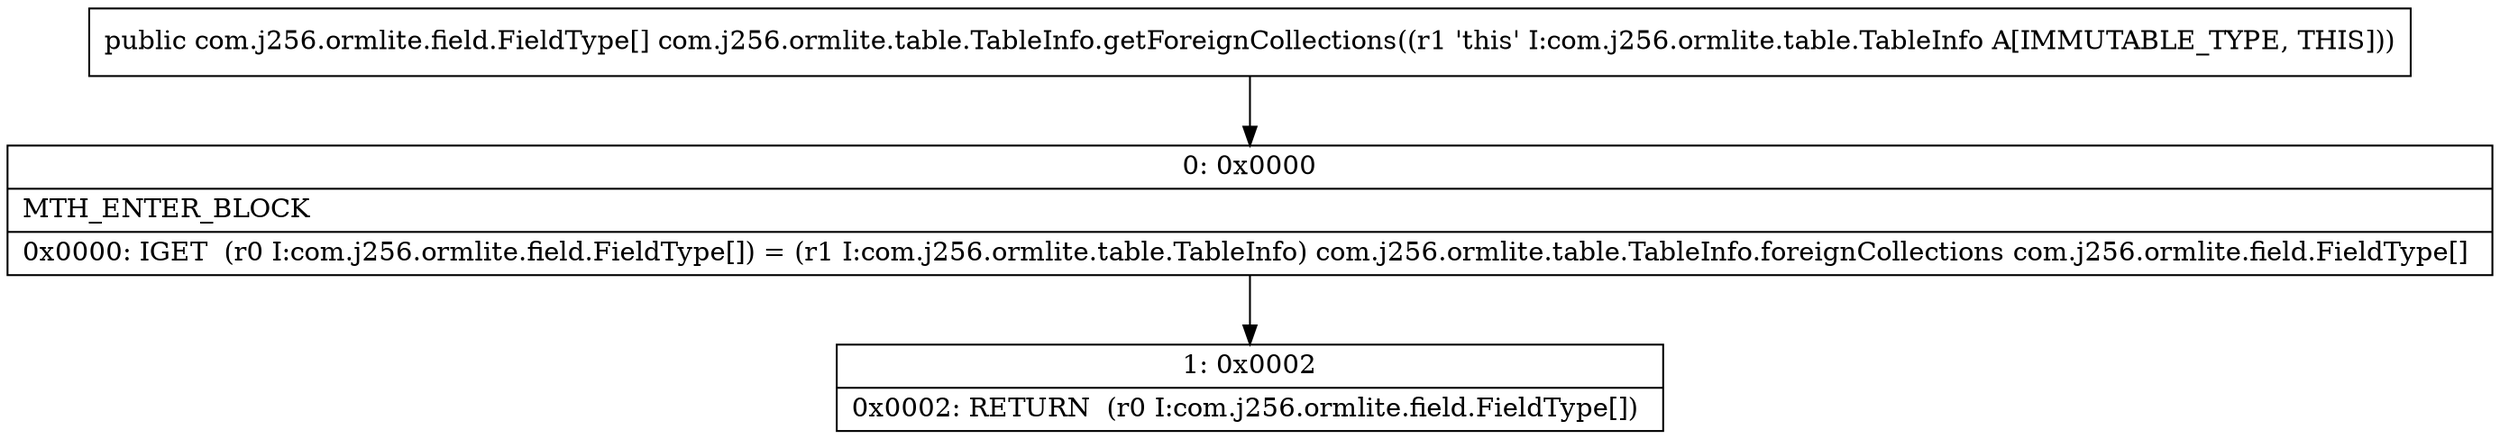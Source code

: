 digraph "CFG forcom.j256.ormlite.table.TableInfo.getForeignCollections()[Lcom\/j256\/ormlite\/field\/FieldType;" {
Node_0 [shape=record,label="{0\:\ 0x0000|MTH_ENTER_BLOCK\l|0x0000: IGET  (r0 I:com.j256.ormlite.field.FieldType[]) = (r1 I:com.j256.ormlite.table.TableInfo) com.j256.ormlite.table.TableInfo.foreignCollections com.j256.ormlite.field.FieldType[] \l}"];
Node_1 [shape=record,label="{1\:\ 0x0002|0x0002: RETURN  (r0 I:com.j256.ormlite.field.FieldType[]) \l}"];
MethodNode[shape=record,label="{public com.j256.ormlite.field.FieldType[] com.j256.ormlite.table.TableInfo.getForeignCollections((r1 'this' I:com.j256.ormlite.table.TableInfo A[IMMUTABLE_TYPE, THIS])) }"];
MethodNode -> Node_0;
Node_0 -> Node_1;
}

